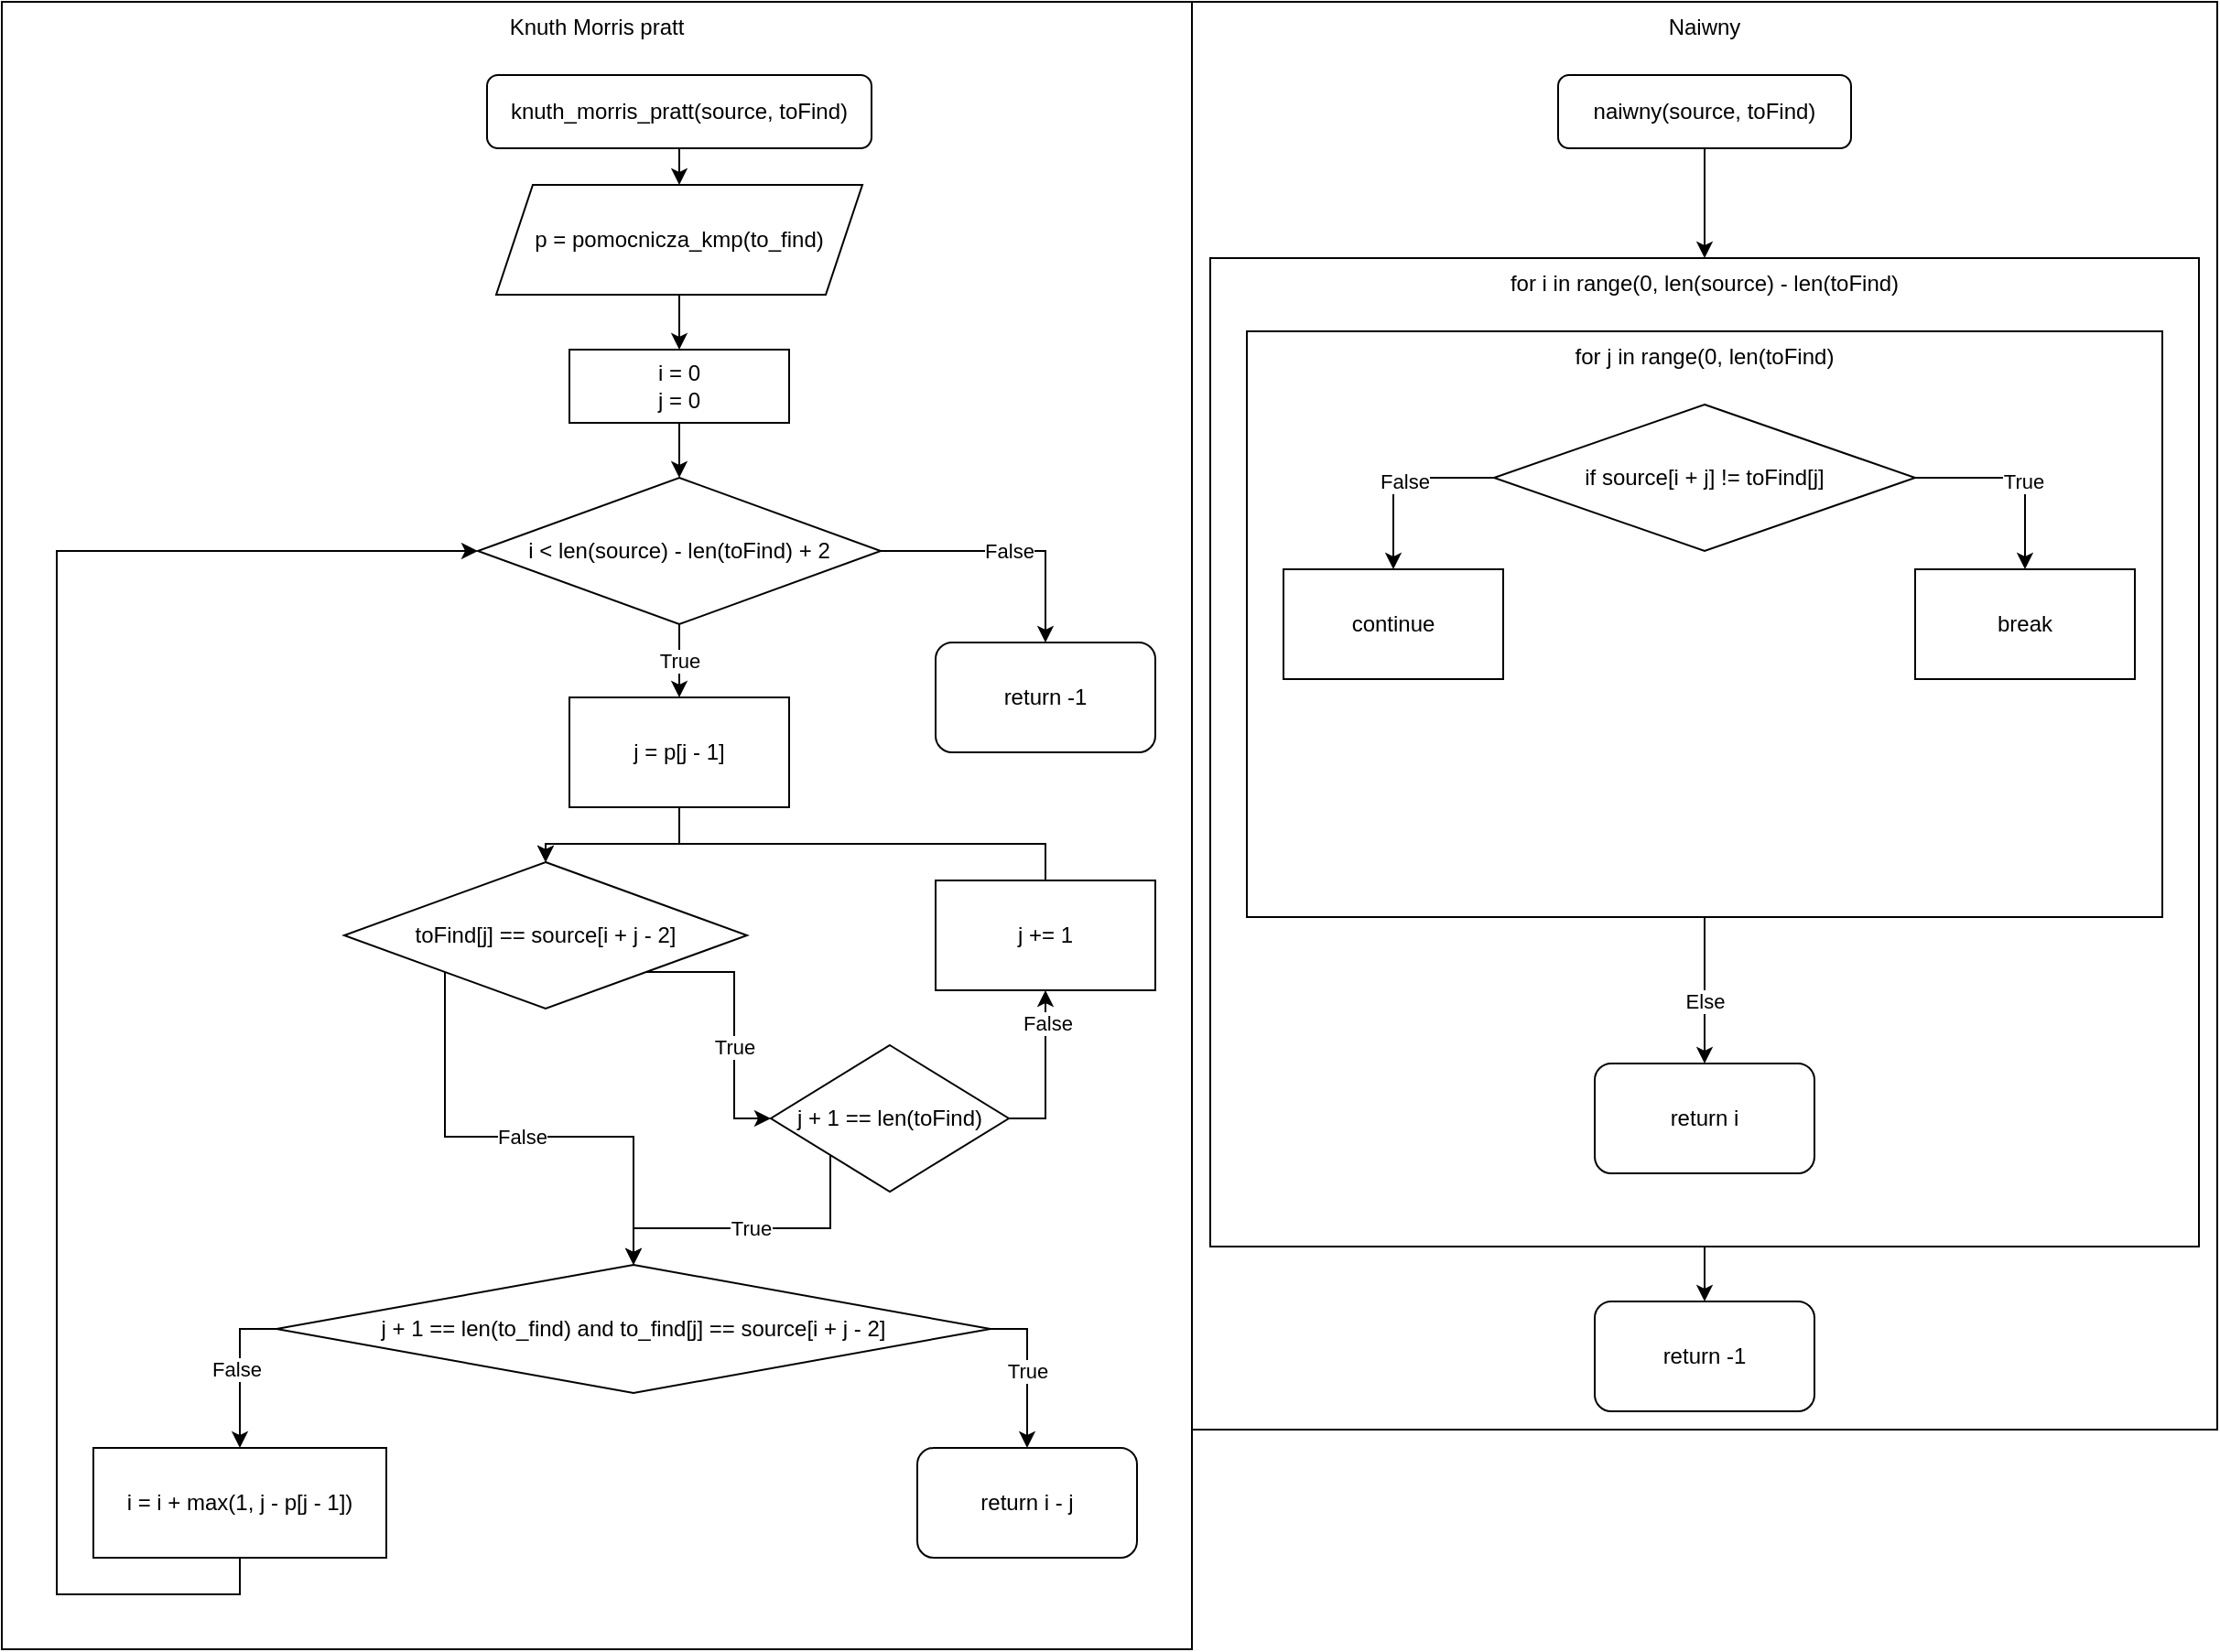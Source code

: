 <mxfile version="15.9.1" type="github"><diagram id="C5RBs43oDa-KdzZeNtuy" name="Page-1"><mxGraphModel dx="1924" dy="1134" grid="1" gridSize="10" guides="1" tooltips="1" connect="1" arrows="1" fold="1" page="1" pageScale="1" pageWidth="827" pageHeight="1169" math="0" shadow="0"><root><mxCell id="WIyWlLk6GJQsqaUBKTNV-0"/><mxCell id="WIyWlLk6GJQsqaUBKTNV-1" parent="WIyWlLk6GJQsqaUBKTNV-0"/><mxCell id="OTEBd1sAaOgXrENn2hJH-17" value="Naiwny" style="rounded=0;whiteSpace=wrap;html=1;verticalAlign=top;" vertex="1" parent="WIyWlLk6GJQsqaUBKTNV-1"><mxGeometry x="-60" y="40" width="560" height="780" as="geometry"/></mxCell><mxCell id="OTEBd1sAaOgXrENn2hJH-2" style="edgeStyle=orthogonalEdgeStyle;rounded=0;orthogonalLoop=1;jettySize=auto;html=1;exitX=0.5;exitY=1;exitDx=0;exitDy=0;entryX=0.5;entryY=0;entryDx=0;entryDy=0;" edge="1" parent="WIyWlLk6GJQsqaUBKTNV-1" source="WIyWlLk6GJQsqaUBKTNV-3" target="OTEBd1sAaOgXrENn2hJH-1"><mxGeometry relative="1" as="geometry"/></mxCell><mxCell id="WIyWlLk6GJQsqaUBKTNV-3" value="naiwny(source, toFind)" style="rounded=1;whiteSpace=wrap;html=1;fontSize=12;glass=0;strokeWidth=1;shadow=0;" parent="WIyWlLk6GJQsqaUBKTNV-1" vertex="1"><mxGeometry x="140" y="80" width="160" height="40" as="geometry"/></mxCell><mxCell id="WIyWlLk6GJQsqaUBKTNV-4" value="Yes" style="rounded=0;html=1;jettySize=auto;orthogonalLoop=1;fontSize=11;endArrow=block;endFill=0;endSize=8;strokeWidth=1;shadow=0;labelBackgroundColor=none;edgeStyle=orthogonalEdgeStyle;" parent="WIyWlLk6GJQsqaUBKTNV-1" target="WIyWlLk6GJQsqaUBKTNV-10" edge="1"><mxGeometry y="20" relative="1" as="geometry"><mxPoint as="offset"/><mxPoint x="220" y="250" as="sourcePoint"/></mxGeometry></mxCell><mxCell id="WIyWlLk6GJQsqaUBKTNV-5" value="No" style="edgeStyle=orthogonalEdgeStyle;rounded=0;html=1;jettySize=auto;orthogonalLoop=1;fontSize=11;endArrow=block;endFill=0;endSize=8;strokeWidth=1;shadow=0;labelBackgroundColor=none;" parent="WIyWlLk6GJQsqaUBKTNV-1" target="WIyWlLk6GJQsqaUBKTNV-7" edge="1"><mxGeometry y="10" relative="1" as="geometry"><mxPoint as="offset"/><mxPoint x="270" y="210" as="sourcePoint"/></mxGeometry></mxCell><mxCell id="WIyWlLk6GJQsqaUBKTNV-8" value="No" style="rounded=0;html=1;jettySize=auto;orthogonalLoop=1;fontSize=11;endArrow=block;endFill=0;endSize=8;strokeWidth=1;shadow=0;labelBackgroundColor=none;edgeStyle=orthogonalEdgeStyle;" parent="WIyWlLk6GJQsqaUBKTNV-1" target="WIyWlLk6GJQsqaUBKTNV-11" edge="1"><mxGeometry x="0.333" y="20" relative="1" as="geometry"><mxPoint as="offset"/><mxPoint x="220" y="370" as="sourcePoint"/></mxGeometry></mxCell><mxCell id="WIyWlLk6GJQsqaUBKTNV-9" value="Yes" style="edgeStyle=orthogonalEdgeStyle;rounded=0;html=1;jettySize=auto;orthogonalLoop=1;fontSize=11;endArrow=block;endFill=0;endSize=8;strokeWidth=1;shadow=0;labelBackgroundColor=none;" parent="WIyWlLk6GJQsqaUBKTNV-1" source="WIyWlLk6GJQsqaUBKTNV-10" edge="1"><mxGeometry y="10" relative="1" as="geometry"><mxPoint as="offset"/><mxPoint x="320" y="330" as="targetPoint"/></mxGeometry></mxCell><mxCell id="OTEBd1sAaOgXrENn2hJH-15" style="edgeStyle=orthogonalEdgeStyle;rounded=0;orthogonalLoop=1;jettySize=auto;html=1;exitX=0.5;exitY=1;exitDx=0;exitDy=0;entryX=0.5;entryY=0;entryDx=0;entryDy=0;" edge="1" parent="WIyWlLk6GJQsqaUBKTNV-1" source="OTEBd1sAaOgXrENn2hJH-1" target="OTEBd1sAaOgXrENn2hJH-14"><mxGeometry relative="1" as="geometry"/></mxCell><mxCell id="OTEBd1sAaOgXrENn2hJH-1" value="&lt;div&gt;for i in range(0, len(source) - len(toFind)&lt;/div&gt;&lt;div&gt;&lt;br&gt;&lt;/div&gt;" style="whiteSpace=wrap;html=1;aspect=fixed;verticalAlign=top;" vertex="1" parent="WIyWlLk6GJQsqaUBKTNV-1"><mxGeometry x="-50" y="180" width="540" height="540" as="geometry"/></mxCell><mxCell id="OTEBd1sAaOgXrENn2hJH-12" style="edgeStyle=orthogonalEdgeStyle;rounded=0;orthogonalLoop=1;jettySize=auto;html=1;exitX=0.5;exitY=1;exitDx=0;exitDy=0;entryX=0.5;entryY=0;entryDx=0;entryDy=0;" edge="1" parent="WIyWlLk6GJQsqaUBKTNV-1" source="OTEBd1sAaOgXrENn2hJH-3" target="OTEBd1sAaOgXrENn2hJH-11"><mxGeometry relative="1" as="geometry"/></mxCell><mxCell id="OTEBd1sAaOgXrENn2hJH-13" value="Else" style="edgeLabel;html=1;align=center;verticalAlign=middle;resizable=0;points=[];" vertex="1" connectable="0" parent="OTEBd1sAaOgXrENn2hJH-12"><mxGeometry x="0.141" relative="1" as="geometry"><mxPoint as="offset"/></mxGeometry></mxCell><mxCell id="OTEBd1sAaOgXrENn2hJH-3" value="for j in range(0, len(toFind)" style="rounded=0;whiteSpace=wrap;html=1;verticalAlign=top;" vertex="1" parent="WIyWlLk6GJQsqaUBKTNV-1"><mxGeometry x="-30" y="220" width="500" height="320" as="geometry"/></mxCell><mxCell id="OTEBd1sAaOgXrENn2hJH-6" style="edgeStyle=orthogonalEdgeStyle;rounded=0;orthogonalLoop=1;jettySize=auto;html=1;exitX=1;exitY=0.5;exitDx=0;exitDy=0;" edge="1" parent="WIyWlLk6GJQsqaUBKTNV-1" source="OTEBd1sAaOgXrENn2hJH-4" target="OTEBd1sAaOgXrENn2hJH-5"><mxGeometry relative="1" as="geometry"/></mxCell><mxCell id="OTEBd1sAaOgXrENn2hJH-7" value="&lt;div&gt;True&lt;/div&gt;" style="edgeLabel;html=1;align=center;verticalAlign=middle;resizable=0;points=[];" vertex="1" connectable="0" parent="OTEBd1sAaOgXrENn2hJH-6"><mxGeometry x="0.127" y="-1" relative="1" as="geometry"><mxPoint as="offset"/></mxGeometry></mxCell><mxCell id="OTEBd1sAaOgXrENn2hJH-9" style="edgeStyle=orthogonalEdgeStyle;rounded=0;orthogonalLoop=1;jettySize=auto;html=1;exitX=0;exitY=0.5;exitDx=0;exitDy=0;" edge="1" parent="WIyWlLk6GJQsqaUBKTNV-1" source="OTEBd1sAaOgXrENn2hJH-4" target="OTEBd1sAaOgXrENn2hJH-8"><mxGeometry relative="1" as="geometry"/></mxCell><mxCell id="OTEBd1sAaOgXrENn2hJH-10" value="False" style="edgeLabel;html=1;align=center;verticalAlign=middle;resizable=0;points=[];" vertex="1" connectable="0" parent="OTEBd1sAaOgXrENn2hJH-9"><mxGeometry x="-0.067" y="2" relative="1" as="geometry"><mxPoint as="offset"/></mxGeometry></mxCell><mxCell id="OTEBd1sAaOgXrENn2hJH-4" value="if source[i + j] != toFind[j]" style="rhombus;whiteSpace=wrap;html=1;" vertex="1" parent="WIyWlLk6GJQsqaUBKTNV-1"><mxGeometry x="105" y="260" width="230" height="80" as="geometry"/></mxCell><mxCell id="OTEBd1sAaOgXrENn2hJH-5" value="break" style="rounded=0;whiteSpace=wrap;html=1;" vertex="1" parent="WIyWlLk6GJQsqaUBKTNV-1"><mxGeometry x="335" y="350" width="120" height="60" as="geometry"/></mxCell><mxCell id="OTEBd1sAaOgXrENn2hJH-8" value="continue" style="rounded=0;whiteSpace=wrap;html=1;" vertex="1" parent="WIyWlLk6GJQsqaUBKTNV-1"><mxGeometry x="-10" y="350" width="120" height="60" as="geometry"/></mxCell><mxCell id="OTEBd1sAaOgXrENn2hJH-11" value="return i" style="rounded=1;whiteSpace=wrap;html=1;" vertex="1" parent="WIyWlLk6GJQsqaUBKTNV-1"><mxGeometry x="160" y="620" width="120" height="60" as="geometry"/></mxCell><mxCell id="OTEBd1sAaOgXrENn2hJH-14" value="return -1" style="rounded=1;whiteSpace=wrap;html=1;" vertex="1" parent="WIyWlLk6GJQsqaUBKTNV-1"><mxGeometry x="160" y="750" width="120" height="60" as="geometry"/></mxCell><mxCell id="OTEBd1sAaOgXrENn2hJH-18" value="Knuth Morris pratt" style="rounded=0;whiteSpace=wrap;html=1;verticalAlign=top;" vertex="1" parent="WIyWlLk6GJQsqaUBKTNV-1"><mxGeometry x="-710" y="40" width="650" height="900" as="geometry"/></mxCell><mxCell id="OTEBd1sAaOgXrENn2hJH-21" style="edgeStyle=orthogonalEdgeStyle;rounded=0;orthogonalLoop=1;jettySize=auto;html=1;exitX=0.5;exitY=1;exitDx=0;exitDy=0;entryX=0.5;entryY=0;entryDx=0;entryDy=0;" edge="1" parent="WIyWlLk6GJQsqaUBKTNV-1" source="OTEBd1sAaOgXrENn2hJH-19" target="OTEBd1sAaOgXrENn2hJH-20"><mxGeometry relative="1" as="geometry"/></mxCell><mxCell id="OTEBd1sAaOgXrENn2hJH-19" value="knuth_morris_pratt(source, toFind)" style="rounded=1;whiteSpace=wrap;html=1;fontSize=12;glass=0;strokeWidth=1;shadow=0;" vertex="1" parent="WIyWlLk6GJQsqaUBKTNV-1"><mxGeometry x="-445" y="80" width="210" height="40" as="geometry"/></mxCell><mxCell id="OTEBd1sAaOgXrENn2hJH-23" style="edgeStyle=orthogonalEdgeStyle;rounded=0;orthogonalLoop=1;jettySize=auto;html=1;exitX=0.5;exitY=1;exitDx=0;exitDy=0;entryX=0.5;entryY=0;entryDx=0;entryDy=0;" edge="1" parent="WIyWlLk6GJQsqaUBKTNV-1" source="OTEBd1sAaOgXrENn2hJH-20" target="OTEBd1sAaOgXrENn2hJH-22"><mxGeometry relative="1" as="geometry"/></mxCell><mxCell id="OTEBd1sAaOgXrENn2hJH-20" value="p = pomocnicza_kmp(to_find)" style="shape=parallelogram;perimeter=parallelogramPerimeter;whiteSpace=wrap;html=1;fixedSize=1;" vertex="1" parent="WIyWlLk6GJQsqaUBKTNV-1"><mxGeometry x="-440" y="140" width="200" height="60" as="geometry"/></mxCell><mxCell id="OTEBd1sAaOgXrENn2hJH-25" style="edgeStyle=orthogonalEdgeStyle;rounded=0;orthogonalLoop=1;jettySize=auto;html=1;exitX=0.5;exitY=1;exitDx=0;exitDy=0;entryX=0.5;entryY=0;entryDx=0;entryDy=0;" edge="1" parent="WIyWlLk6GJQsqaUBKTNV-1" source="OTEBd1sAaOgXrENn2hJH-22" target="OTEBd1sAaOgXrENn2hJH-24"><mxGeometry relative="1" as="geometry"/></mxCell><mxCell id="OTEBd1sAaOgXrENn2hJH-22" value="&lt;div&gt;i = 0&lt;/div&gt;&lt;div&gt;j = 0&lt;br&gt;&lt;/div&gt;" style="rounded=0;whiteSpace=wrap;html=1;" vertex="1" parent="WIyWlLk6GJQsqaUBKTNV-1"><mxGeometry x="-400" y="230" width="120" height="40" as="geometry"/></mxCell><mxCell id="OTEBd1sAaOgXrENn2hJH-27" value="True" style="edgeStyle=orthogonalEdgeStyle;rounded=0;orthogonalLoop=1;jettySize=auto;html=1;exitX=0.5;exitY=1;exitDx=0;exitDy=0;entryX=0.5;entryY=0;entryDx=0;entryDy=0;" edge="1" parent="WIyWlLk6GJQsqaUBKTNV-1" source="OTEBd1sAaOgXrENn2hJH-24" target="OTEBd1sAaOgXrENn2hJH-26"><mxGeometry relative="1" as="geometry"/></mxCell><mxCell id="OTEBd1sAaOgXrENn2hJH-54" value="False" style="edgeStyle=orthogonalEdgeStyle;rounded=0;orthogonalLoop=1;jettySize=auto;html=1;exitX=1;exitY=0.5;exitDx=0;exitDy=0;entryX=0.5;entryY=0;entryDx=0;entryDy=0;" edge="1" parent="WIyWlLk6GJQsqaUBKTNV-1" source="OTEBd1sAaOgXrENn2hJH-24" target="OTEBd1sAaOgXrENn2hJH-53"><mxGeometry relative="1" as="geometry"/></mxCell><mxCell id="OTEBd1sAaOgXrENn2hJH-24" value="i &amp;lt; len(source) - len(toFind) + 2" style="rhombus;whiteSpace=wrap;html=1;" vertex="1" parent="WIyWlLk6GJQsqaUBKTNV-1"><mxGeometry x="-450" y="300" width="220" height="80" as="geometry"/></mxCell><mxCell id="OTEBd1sAaOgXrENn2hJH-29" style="edgeStyle=orthogonalEdgeStyle;rounded=0;orthogonalLoop=1;jettySize=auto;html=1;exitX=0.5;exitY=1;exitDx=0;exitDy=0;entryX=0.5;entryY=0;entryDx=0;entryDy=0;" edge="1" parent="WIyWlLk6GJQsqaUBKTNV-1" source="OTEBd1sAaOgXrENn2hJH-26" target="OTEBd1sAaOgXrENn2hJH-28"><mxGeometry relative="1" as="geometry"/></mxCell><mxCell id="OTEBd1sAaOgXrENn2hJH-26" value="j = p[j - 1]" style="rounded=0;whiteSpace=wrap;html=1;" vertex="1" parent="WIyWlLk6GJQsqaUBKTNV-1"><mxGeometry x="-400" y="420" width="120" height="60" as="geometry"/></mxCell><mxCell id="OTEBd1sAaOgXrENn2hJH-38" style="edgeStyle=orthogonalEdgeStyle;rounded=0;orthogonalLoop=1;jettySize=auto;html=1;exitX=1;exitY=1;exitDx=0;exitDy=0;entryX=0;entryY=0.5;entryDx=0;entryDy=0;" edge="1" parent="WIyWlLk6GJQsqaUBKTNV-1" source="OTEBd1sAaOgXrENn2hJH-28" target="OTEBd1sAaOgXrENn2hJH-35"><mxGeometry relative="1" as="geometry"><Array as="points"><mxPoint x="-310" y="570"/><mxPoint x="-310" y="650"/></Array></mxGeometry></mxCell><mxCell id="OTEBd1sAaOgXrENn2hJH-39" value="True" style="edgeLabel;html=1;align=center;verticalAlign=middle;resizable=0;points=[];" vertex="1" connectable="0" parent="OTEBd1sAaOgXrENn2hJH-38"><mxGeometry x="0.2" relative="1" as="geometry"><mxPoint as="offset"/></mxGeometry></mxCell><mxCell id="OTEBd1sAaOgXrENn2hJH-41" value="False" style="edgeStyle=orthogonalEdgeStyle;rounded=0;orthogonalLoop=1;jettySize=auto;html=1;exitX=0;exitY=1;exitDx=0;exitDy=0;entryX=0.5;entryY=0;entryDx=0;entryDy=0;" edge="1" parent="WIyWlLk6GJQsqaUBKTNV-1" source="OTEBd1sAaOgXrENn2hJH-28" target="OTEBd1sAaOgXrENn2hJH-40"><mxGeometry relative="1" as="geometry"/></mxCell><mxCell id="OTEBd1sAaOgXrENn2hJH-28" value="toFind[j] == source[i + j - 2]" style="rhombus;whiteSpace=wrap;html=1;" vertex="1" parent="WIyWlLk6GJQsqaUBKTNV-1"><mxGeometry x="-523" y="510" width="220" height="80" as="geometry"/></mxCell><mxCell id="OTEBd1sAaOgXrENn2hJH-31" style="edgeStyle=orthogonalEdgeStyle;rounded=0;orthogonalLoop=1;jettySize=auto;html=1;exitX=0.5;exitY=0;exitDx=0;exitDy=0;entryX=0.5;entryY=0;entryDx=0;entryDy=0;" edge="1" parent="WIyWlLk6GJQsqaUBKTNV-1" source="OTEBd1sAaOgXrENn2hJH-30" target="OTEBd1sAaOgXrENn2hJH-28"><mxGeometry relative="1" as="geometry"/></mxCell><mxCell id="OTEBd1sAaOgXrENn2hJH-30" value="j += 1" style="rounded=0;whiteSpace=wrap;html=1;" vertex="1" parent="WIyWlLk6GJQsqaUBKTNV-1"><mxGeometry x="-200" y="520" width="120" height="60" as="geometry"/></mxCell><mxCell id="OTEBd1sAaOgXrENn2hJH-36" style="edgeStyle=orthogonalEdgeStyle;rounded=0;orthogonalLoop=1;jettySize=auto;html=1;exitX=1;exitY=0.5;exitDx=0;exitDy=0;entryX=0.5;entryY=1;entryDx=0;entryDy=0;" edge="1" parent="WIyWlLk6GJQsqaUBKTNV-1" source="OTEBd1sAaOgXrENn2hJH-35" target="OTEBd1sAaOgXrENn2hJH-30"><mxGeometry relative="1" as="geometry"/></mxCell><mxCell id="OTEBd1sAaOgXrENn2hJH-37" value="False" style="edgeLabel;html=1;align=center;verticalAlign=middle;resizable=0;points=[];" vertex="1" connectable="0" parent="OTEBd1sAaOgXrENn2hJH-36"><mxGeometry x="0.6" y="-1" relative="1" as="geometry"><mxPoint as="offset"/></mxGeometry></mxCell><mxCell id="OTEBd1sAaOgXrENn2hJH-42" value="True" style="edgeStyle=orthogonalEdgeStyle;rounded=0;orthogonalLoop=1;jettySize=auto;html=1;exitX=0;exitY=1;exitDx=0;exitDy=0;entryX=0.5;entryY=0;entryDx=0;entryDy=0;" edge="1" parent="WIyWlLk6GJQsqaUBKTNV-1" source="OTEBd1sAaOgXrENn2hJH-35" target="OTEBd1sAaOgXrENn2hJH-40"><mxGeometry relative="1" as="geometry"/></mxCell><mxCell id="OTEBd1sAaOgXrENn2hJH-35" value="j + 1 == len(toFind)" style="rhombus;whiteSpace=wrap;html=1;" vertex="1" parent="WIyWlLk6GJQsqaUBKTNV-1"><mxGeometry x="-290" y="610" width="130" height="80" as="geometry"/></mxCell><mxCell id="OTEBd1sAaOgXrENn2hJH-44" value="True" style="edgeStyle=orthogonalEdgeStyle;rounded=0;orthogonalLoop=1;jettySize=auto;html=1;exitX=1;exitY=0.5;exitDx=0;exitDy=0;entryX=0.5;entryY=0;entryDx=0;entryDy=0;" edge="1" parent="WIyWlLk6GJQsqaUBKTNV-1" source="OTEBd1sAaOgXrENn2hJH-40" target="OTEBd1sAaOgXrENn2hJH-43"><mxGeometry relative="1" as="geometry"/></mxCell><mxCell id="OTEBd1sAaOgXrENn2hJH-48" style="edgeStyle=orthogonalEdgeStyle;rounded=0;orthogonalLoop=1;jettySize=auto;html=1;exitX=0;exitY=0.5;exitDx=0;exitDy=0;entryX=0.5;entryY=0;entryDx=0;entryDy=0;" edge="1" parent="WIyWlLk6GJQsqaUBKTNV-1" source="OTEBd1sAaOgXrENn2hJH-40" target="OTEBd1sAaOgXrENn2hJH-47"><mxGeometry relative="1" as="geometry"/></mxCell><mxCell id="OTEBd1sAaOgXrENn2hJH-50" value="False" style="edgeLabel;html=1;align=center;verticalAlign=middle;resizable=0;points=[];" vertex="1" connectable="0" parent="OTEBd1sAaOgXrENn2hJH-48"><mxGeometry x="-0.023" y="-2" relative="1" as="geometry"><mxPoint as="offset"/></mxGeometry></mxCell><mxCell id="OTEBd1sAaOgXrENn2hJH-40" value="j + 1 == len(to_find) and to_find[j] == source[i + j - 2]" style="rhombus;whiteSpace=wrap;html=1;" vertex="1" parent="WIyWlLk6GJQsqaUBKTNV-1"><mxGeometry x="-560" y="730" width="390" height="70" as="geometry"/></mxCell><mxCell id="OTEBd1sAaOgXrENn2hJH-43" value="return i - j" style="rounded=1;whiteSpace=wrap;html=1;" vertex="1" parent="WIyWlLk6GJQsqaUBKTNV-1"><mxGeometry x="-210" y="830" width="120" height="60" as="geometry"/></mxCell><mxCell id="OTEBd1sAaOgXrENn2hJH-52" style="edgeStyle=orthogonalEdgeStyle;rounded=0;orthogonalLoop=1;jettySize=auto;html=1;exitX=0.5;exitY=1;exitDx=0;exitDy=0;entryX=0;entryY=0.5;entryDx=0;entryDy=0;" edge="1" parent="WIyWlLk6GJQsqaUBKTNV-1" source="OTEBd1sAaOgXrENn2hJH-47" target="OTEBd1sAaOgXrENn2hJH-24"><mxGeometry relative="1" as="geometry"><Array as="points"><mxPoint x="-580" y="910"/><mxPoint x="-680" y="910"/><mxPoint x="-680" y="340"/></Array></mxGeometry></mxCell><mxCell id="OTEBd1sAaOgXrENn2hJH-47" value="        i = i + max(1, j - p[j - 1])&lt;br/&gt;" style="rounded=0;whiteSpace=wrap;html=1;" vertex="1" parent="WIyWlLk6GJQsqaUBKTNV-1"><mxGeometry x="-660" y="830" width="160" height="60" as="geometry"/></mxCell><mxCell id="OTEBd1sAaOgXrENn2hJH-53" value="return -1" style="rounded=1;whiteSpace=wrap;html=1;" vertex="1" parent="WIyWlLk6GJQsqaUBKTNV-1"><mxGeometry x="-200" y="390" width="120" height="60" as="geometry"/></mxCell></root></mxGraphModel></diagram></mxfile>